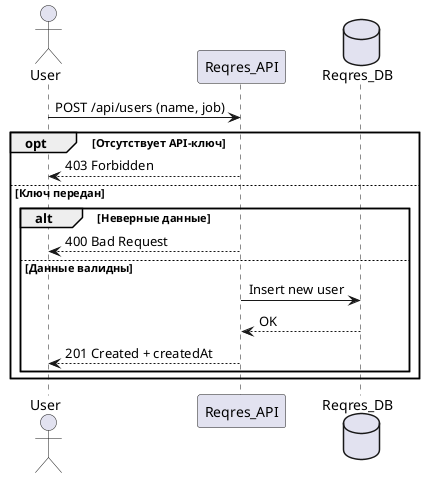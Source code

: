 @startuml
actor User
participant Reqres_API
database Reqres_DB

User -> Reqres_API: POST /api/users (name, job)
opt Отсутствует API-ключ
    Reqres_API --> User: 403 Forbidden
else Ключ передан
    alt Неверные данные
        Reqres_API --> User: 400 Bad Request
    else Данные валидны
        Reqres_API -> Reqres_DB: Insert new user
        Reqres_DB --> Reqres_API: OK
        Reqres_API --> User: 201 Created + createdAt
    end
end
@enduml
